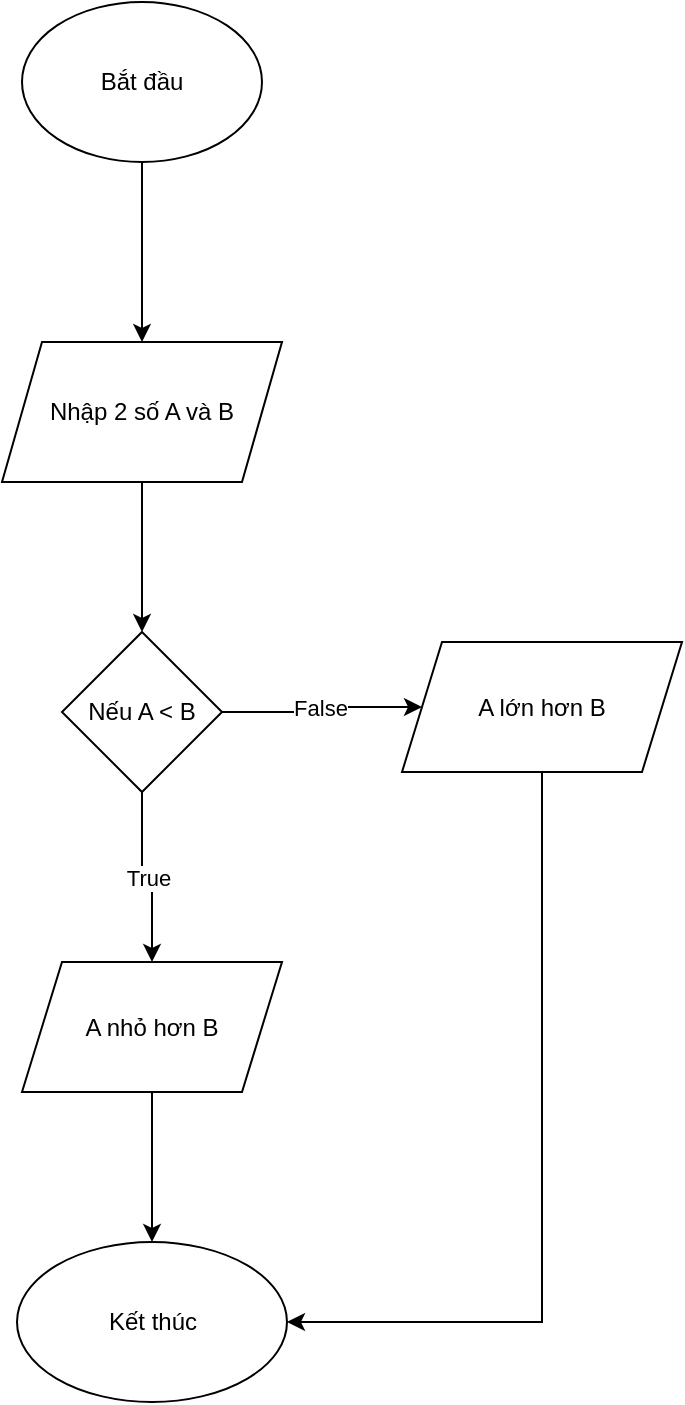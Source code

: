 <mxfile version="24.7.17">
  <diagram id="C5RBs43oDa-KdzZeNtuy" name="Page-1">
    <mxGraphModel dx="1050" dy="621" grid="1" gridSize="10" guides="1" tooltips="1" connect="1" arrows="1" fold="1" page="1" pageScale="1" pageWidth="827" pageHeight="1169" math="0" shadow="0">
      <root>
        <mxCell id="WIyWlLk6GJQsqaUBKTNV-0" />
        <mxCell id="WIyWlLk6GJQsqaUBKTNV-1" parent="WIyWlLk6GJQsqaUBKTNV-0" />
        <mxCell id="cjdRNiixMa0TWHEQ3YOh-4" value="" style="edgeStyle=orthogonalEdgeStyle;rounded=0;orthogonalLoop=1;jettySize=auto;html=1;" edge="1" parent="WIyWlLk6GJQsqaUBKTNV-1" source="cjdRNiixMa0TWHEQ3YOh-0" target="cjdRNiixMa0TWHEQ3YOh-3">
          <mxGeometry relative="1" as="geometry" />
        </mxCell>
        <mxCell id="cjdRNiixMa0TWHEQ3YOh-0" value="Bắt đầu" style="ellipse;whiteSpace=wrap;html=1;" vertex="1" parent="WIyWlLk6GJQsqaUBKTNV-1">
          <mxGeometry x="350" y="90" width="120" height="80" as="geometry" />
        </mxCell>
        <mxCell id="cjdRNiixMa0TWHEQ3YOh-6" value="" style="edgeStyle=orthogonalEdgeStyle;rounded=0;orthogonalLoop=1;jettySize=auto;html=1;" edge="1" parent="WIyWlLk6GJQsqaUBKTNV-1" source="cjdRNiixMa0TWHEQ3YOh-3" target="cjdRNiixMa0TWHEQ3YOh-5">
          <mxGeometry relative="1" as="geometry" />
        </mxCell>
        <mxCell id="cjdRNiixMa0TWHEQ3YOh-3" value="Nhập 2 số A và B" style="shape=parallelogram;perimeter=parallelogramPerimeter;whiteSpace=wrap;html=1;fixedSize=1;rotation=0;" vertex="1" parent="WIyWlLk6GJQsqaUBKTNV-1">
          <mxGeometry x="340" y="260" width="140" height="70" as="geometry" />
        </mxCell>
        <mxCell id="cjdRNiixMa0TWHEQ3YOh-8" value="False" style="edgeStyle=orthogonalEdgeStyle;rounded=0;orthogonalLoop=1;jettySize=auto;html=1;" edge="1" parent="WIyWlLk6GJQsqaUBKTNV-1" source="cjdRNiixMa0TWHEQ3YOh-5" target="cjdRNiixMa0TWHEQ3YOh-7">
          <mxGeometry relative="1" as="geometry" />
        </mxCell>
        <mxCell id="cjdRNiixMa0TWHEQ3YOh-10" value="True" style="edgeStyle=orthogonalEdgeStyle;rounded=0;orthogonalLoop=1;jettySize=auto;html=1;" edge="1" parent="WIyWlLk6GJQsqaUBKTNV-1" source="cjdRNiixMa0TWHEQ3YOh-5" target="cjdRNiixMa0TWHEQ3YOh-9">
          <mxGeometry relative="1" as="geometry" />
        </mxCell>
        <mxCell id="cjdRNiixMa0TWHEQ3YOh-5" value="Nếu A &amp;lt; B" style="rhombus;whiteSpace=wrap;html=1;" vertex="1" parent="WIyWlLk6GJQsqaUBKTNV-1">
          <mxGeometry x="370" y="405" width="80" height="80" as="geometry" />
        </mxCell>
        <mxCell id="cjdRNiixMa0TWHEQ3YOh-7" value="A lớn hơn B" style="shape=parallelogram;perimeter=parallelogramPerimeter;whiteSpace=wrap;html=1;fixedSize=1;" vertex="1" parent="WIyWlLk6GJQsqaUBKTNV-1">
          <mxGeometry x="540" y="410" width="140" height="65" as="geometry" />
        </mxCell>
        <mxCell id="cjdRNiixMa0TWHEQ3YOh-12" value="" style="edgeStyle=orthogonalEdgeStyle;rounded=0;orthogonalLoop=1;jettySize=auto;html=1;" edge="1" parent="WIyWlLk6GJQsqaUBKTNV-1" source="cjdRNiixMa0TWHEQ3YOh-9" target="cjdRNiixMa0TWHEQ3YOh-11">
          <mxGeometry relative="1" as="geometry" />
        </mxCell>
        <mxCell id="cjdRNiixMa0TWHEQ3YOh-9" value="A nhỏ hơn B" style="shape=parallelogram;perimeter=parallelogramPerimeter;whiteSpace=wrap;html=1;fixedSize=1;" vertex="1" parent="WIyWlLk6GJQsqaUBKTNV-1">
          <mxGeometry x="350" y="570" width="130" height="65" as="geometry" />
        </mxCell>
        <mxCell id="cjdRNiixMa0TWHEQ3YOh-11" value="Kết thúc" style="ellipse;whiteSpace=wrap;html=1;" vertex="1" parent="WIyWlLk6GJQsqaUBKTNV-1">
          <mxGeometry x="347.5" y="710" width="135" height="80" as="geometry" />
        </mxCell>
        <mxCell id="cjdRNiixMa0TWHEQ3YOh-14" value="" style="endArrow=classic;html=1;rounded=0;exitX=0.5;exitY=1;exitDx=0;exitDy=0;entryX=1;entryY=0.5;entryDx=0;entryDy=0;" edge="1" parent="WIyWlLk6GJQsqaUBKTNV-1" source="cjdRNiixMa0TWHEQ3YOh-7" target="cjdRNiixMa0TWHEQ3YOh-11">
          <mxGeometry width="50" height="50" relative="1" as="geometry">
            <mxPoint x="380" y="710" as="sourcePoint" />
            <mxPoint x="430" y="660" as="targetPoint" />
            <Array as="points">
              <mxPoint x="610" y="750" />
            </Array>
          </mxGeometry>
        </mxCell>
      </root>
    </mxGraphModel>
  </diagram>
</mxfile>
